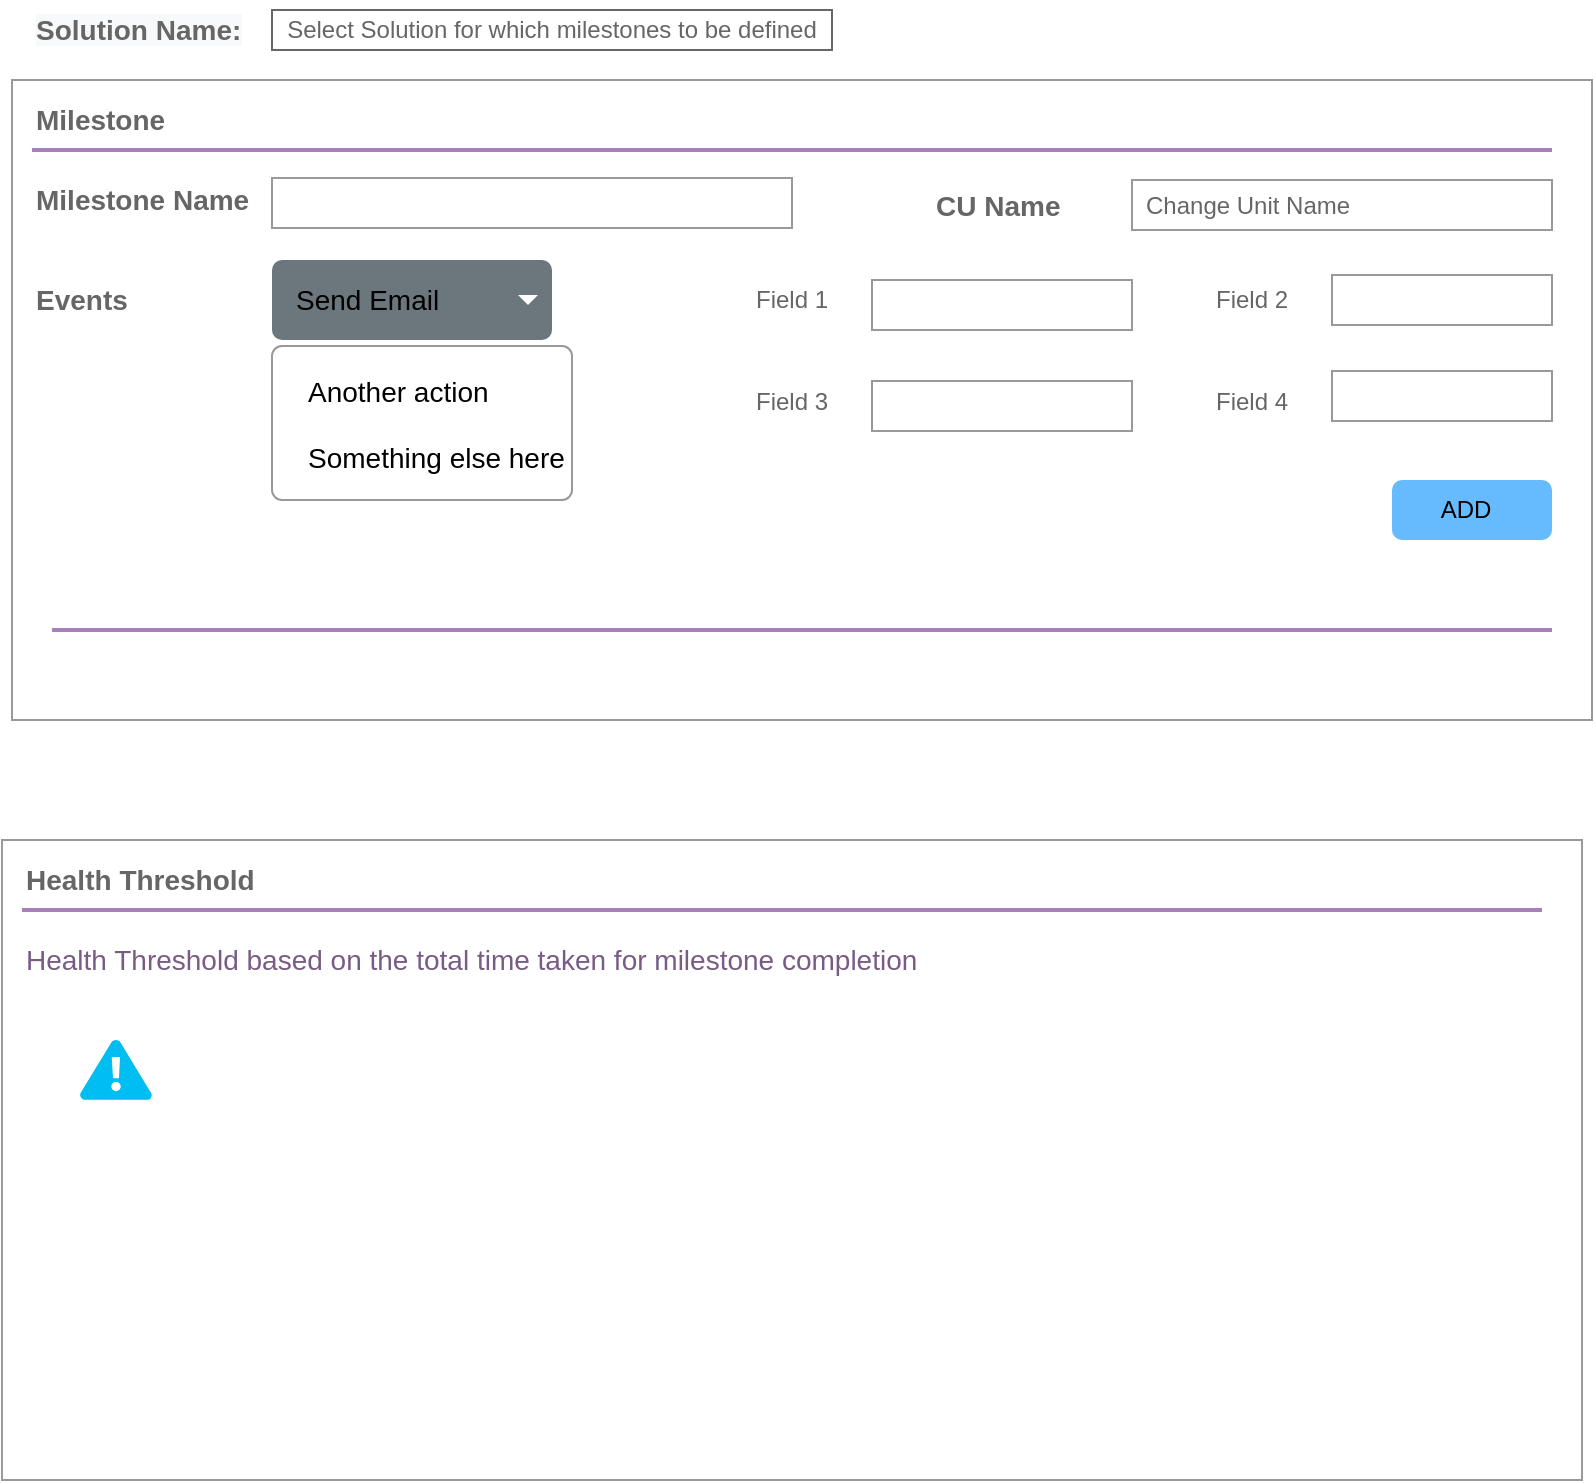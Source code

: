 <mxfile version="14.7.0" type="github">
  <diagram id="pC_4VXIbMaecKjLyn1Og" name="Page-1">
    <mxGraphModel dx="1355" dy="778" grid="1" gridSize="10" guides="1" tooltips="1" connect="1" arrows="1" fold="1" page="1" pageScale="1" pageWidth="827" pageHeight="1169" math="0" shadow="0">
      <root>
        <mxCell id="0" />
        <mxCell id="1" parent="0" />
        <mxCell id="5tk-defCkN5b4pZCAsEl-1" value="" style="strokeWidth=1;shadow=0;dashed=0;align=center;html=1;shape=mxgraph.mockup.forms.rrect;rSize=0;strokeColor=#999999;fillColor=#ffffff;container=0;" parent="1" vertex="1">
          <mxGeometry x="120" y="180" width="790" height="320" as="geometry" />
        </mxCell>
        <mxCell id="5tk-defCkN5b4pZCAsEl-31" value="Field 1" style="strokeWidth=1;shadow=0;dashed=0;align=center;html=1;shape=mxgraph.mockup.forms.anchor;fontSize=12;fontColor=#666666;align=left;resizeWidth=1;spacingLeft=0;" parent="1" vertex="1">
          <mxGeometry x="490" y="280" width="110" height="20" as="geometry" />
        </mxCell>
        <mxCell id="5tk-defCkN5b4pZCAsEl-56" value="Change Unit Name" style="strokeWidth=1;shadow=0;dashed=0;align=center;html=1;shape=mxgraph.mockup.forms.rrect;rSize=0;strokeColor=#999999;fontColor=#666666;align=left;spacingLeft=5;resizeWidth=1;" parent="1" vertex="1">
          <mxGeometry x="680" y="230" width="210" height="25" as="geometry" />
        </mxCell>
        <mxCell id="5tk-defCkN5b4pZCAsEl-2" value="&lt;b style=&quot;font-size: 14px;&quot;&gt;Milestone&lt;/b&gt;" style="strokeWidth=1;shadow=0;dashed=0;align=center;html=1;shape=mxgraph.mockup.forms.anchor;fontSize=14;fontColor=#666666;align=left;resizeWidth=1;spacingLeft=0;" parent="1" vertex="1">
          <mxGeometry x="120" y="180" width="345" height="20" as="geometry">
            <mxPoint x="10" y="10" as="offset" />
          </mxGeometry>
        </mxCell>
        <mxCell id="5tk-defCkN5b4pZCAsEl-3" value="" style="shape=line;strokeWidth=2;html=1;resizeWidth=1;strokeColor=#A680B8;" parent="1" vertex="1">
          <mxGeometry x="130" y="210" width="760" height="10" as="geometry">
            <mxPoint x="10" y="30" as="offset" />
          </mxGeometry>
        </mxCell>
        <mxCell id="5tk-defCkN5b4pZCAsEl-6" value="&lt;b style=&quot;font-size: 14px;&quot;&gt;Milestone Name&lt;/b&gt;" style="strokeWidth=1;shadow=0;dashed=0;align=center;html=1;shape=mxgraph.mockup.forms.anchor;fontSize=14;fontColor=#666666;align=left;resizeWidth=1;spacingLeft=0;" parent="1" vertex="1">
          <mxGeometry x="120" y="180" width="110" height="20" as="geometry">
            <mxPoint x="10" y="50" as="offset" />
          </mxGeometry>
        </mxCell>
        <mxCell id="5tk-defCkN5b4pZCAsEl-7" value="" style="strokeWidth=1;shadow=0;dashed=0;align=center;html=1;shape=mxgraph.mockup.forms.rrect;rSize=0;strokeColor=#999999;fontColor=#666666;align=left;spacingLeft=5;resizeWidth=1;" parent="1" vertex="1">
          <mxGeometry x="250" y="229" width="260" height="25" as="geometry">
            <mxPoint x="130" y="49" as="offset" />
          </mxGeometry>
        </mxCell>
        <mxCell id="5tk-defCkN5b4pZCAsEl-12" value="" style="strokeWidth=1;shadow=0;dashed=0;align=center;html=1;shape=mxgraph.mockup.forms.rrect;rSize=5;strokeColor=none;fontColor=#ffffff;fillColor=#66bbff;fontSize=16;fontStyle=1;" parent="1" vertex="1">
          <mxGeometry x="810" y="380" width="80" height="30" as="geometry">
            <mxPoint x="770" y="-130" as="offset" />
          </mxGeometry>
        </mxCell>
        <mxCell id="5tk-defCkN5b4pZCAsEl-24" value="Events" style="strokeWidth=1;shadow=0;dashed=0;align=center;html=1;shape=mxgraph.mockup.forms.anchor;fontSize=14;fontColor=#666666;align=left;resizeWidth=1;spacingLeft=0;fontStyle=1" parent="1" vertex="1">
          <mxGeometry x="130" y="280" width="110" height="20" as="geometry" />
        </mxCell>
        <mxCell id="5tk-defCkN5b4pZCAsEl-25" value="&lt;span style=&quot;color: rgb(0 , 0 , 0)&quot;&gt;Send Email&lt;/span&gt;" style="html=1;shadow=0;dashed=0;shape=mxgraph.bootstrap.rrect;rSize=5;strokeColor=none;strokeWidth=1;fillColor=#6C767D;fontColor=#ffffff;whiteSpace=wrap;align=left;verticalAlign=middle;fontStyle=0;fontSize=14;spacingLeft=10;" parent="1" vertex="1">
          <mxGeometry x="250" y="270" width="140" height="40" as="geometry" />
        </mxCell>
        <mxCell id="5tk-defCkN5b4pZCAsEl-26" value="" style="shape=triangle;direction=south;fillColor=#ffffff;strokeColor=none;perimeter=none;" parent="5tk-defCkN5b4pZCAsEl-25" vertex="1">
          <mxGeometry x="1" y="0.5" width="10" height="5" relative="1" as="geometry">
            <mxPoint x="-17" y="-2.5" as="offset" />
          </mxGeometry>
        </mxCell>
        <mxCell id="5tk-defCkN5b4pZCAsEl-27" value="" style="html=1;shadow=0;dashed=0;shape=mxgraph.bootstrap.rrect;rSize=5;fillColor=#ffffff;strokeColor=#999999;" parent="1" vertex="1">
          <mxGeometry x="250" y="313" width="150" height="77" as="geometry" />
        </mxCell>
        <mxCell id="5tk-defCkN5b4pZCAsEl-29" value="Another action" style="fillColor=none;strokeColor=none;align=left;spacing=20;fontSize=14;" parent="5tk-defCkN5b4pZCAsEl-27" vertex="1">
          <mxGeometry width="170" height="30" relative="1" as="geometry">
            <mxPoint x="-2" y="7" as="offset" />
          </mxGeometry>
        </mxCell>
        <mxCell id="5tk-defCkN5b4pZCAsEl-30" value="Something else here" style="fillColor=none;strokeColor=none;align=left;spacing=20;fontSize=14;" parent="5tk-defCkN5b4pZCAsEl-27" vertex="1">
          <mxGeometry width="170" height="30" relative="1" as="geometry">
            <mxPoint x="-2" y="40" as="offset" />
          </mxGeometry>
        </mxCell>
        <mxCell id="5tk-defCkN5b4pZCAsEl-48" value="" style="strokeWidth=1;shadow=0;dashed=0;align=center;html=1;shape=mxgraph.mockup.forms.rrect;rSize=0;strokeColor=#999999;fontColor=#666666;align=left;spacingLeft=5;resizeWidth=1;" parent="1" vertex="1">
          <mxGeometry x="550" y="280" width="130" height="25" as="geometry" />
        </mxCell>
        <mxCell id="5tk-defCkN5b4pZCAsEl-49" value="" style="strokeWidth=1;shadow=0;dashed=0;align=center;html=1;shape=mxgraph.mockup.forms.rrect;rSize=0;strokeColor=#999999;fontColor=#666666;align=left;spacingLeft=5;resizeWidth=1;" parent="1" vertex="1">
          <mxGeometry x="780" y="277.5" width="110" height="25" as="geometry" />
        </mxCell>
        <mxCell id="5tk-defCkN5b4pZCAsEl-50" value="Field 2" style="strokeWidth=1;shadow=0;dashed=0;align=center;html=1;shape=mxgraph.mockup.forms.anchor;fontSize=12;fontColor=#666666;align=left;resizeWidth=1;spacingLeft=0;" parent="1" vertex="1">
          <mxGeometry x="720" y="280" width="110" height="20" as="geometry" />
        </mxCell>
        <mxCell id="5tk-defCkN5b4pZCAsEl-51" value="" style="strokeWidth=1;shadow=0;dashed=0;align=center;html=1;shape=mxgraph.mockup.forms.rrect;rSize=0;strokeColor=#999999;fontColor=#666666;align=left;spacingLeft=5;resizeWidth=1;" parent="1" vertex="1">
          <mxGeometry x="550" y="330.5" width="130" height="25" as="geometry" />
        </mxCell>
        <mxCell id="5tk-defCkN5b4pZCAsEl-52" value="" style="strokeWidth=1;shadow=0;dashed=0;align=center;html=1;shape=mxgraph.mockup.forms.rrect;rSize=0;strokeColor=#999999;fontColor=#666666;align=left;spacingLeft=5;resizeWidth=1;" parent="1" vertex="1">
          <mxGeometry x="780" y="325.5" width="110" height="25" as="geometry" />
        </mxCell>
        <mxCell id="5tk-defCkN5b4pZCAsEl-53" value="Field 4" style="strokeWidth=1;shadow=0;dashed=0;align=center;html=1;shape=mxgraph.mockup.forms.anchor;fontSize=12;fontColor=#666666;align=left;resizeWidth=1;spacingLeft=0;" parent="1" vertex="1">
          <mxGeometry x="720" y="330.5" width="110" height="20" as="geometry" />
        </mxCell>
        <mxCell id="5tk-defCkN5b4pZCAsEl-54" value="Field 3" style="strokeWidth=1;shadow=0;dashed=0;align=center;html=1;shape=mxgraph.mockup.forms.anchor;fontSize=12;fontColor=#666666;align=left;resizeWidth=1;spacingLeft=0;" parent="1" vertex="1">
          <mxGeometry x="490" y="330.5" width="110" height="20" as="geometry" />
        </mxCell>
        <mxCell id="5tk-defCkN5b4pZCAsEl-55" value="&lt;b style=&quot;font-size: 14px&quot;&gt;CU Name&lt;/b&gt;" style="strokeWidth=1;shadow=0;dashed=0;align=center;html=1;shape=mxgraph.mockup.forms.anchor;fontSize=14;fontColor=#666666;align=left;resizeWidth=1;spacingLeft=0;" parent="1" vertex="1">
          <mxGeometry x="580" y="232.5" width="110" height="20" as="geometry" />
        </mxCell>
        <mxCell id="RL7jBhLI4f5cmUMzsP-X-1" value="ADD" style="text;html=1;strokeColor=none;fillColor=none;align=center;verticalAlign=middle;whiteSpace=wrap;rounded=0;" vertex="1" parent="1">
          <mxGeometry x="827" y="385" width="40" height="20" as="geometry" />
        </mxCell>
        <mxCell id="RL7jBhLI4f5cmUMzsP-X-2" value="" style="shape=line;strokeWidth=2;html=1;resizeWidth=1;strokeColor=#A680B8;" vertex="1" parent="1">
          <mxGeometry x="140" y="450" width="750" height="10" as="geometry">
            <mxPoint x="10" y="30" as="offset" />
          </mxGeometry>
        </mxCell>
        <mxCell id="RL7jBhLI4f5cmUMzsP-X-3" value="&lt;span style=&quot;color: rgb(102 , 102 , 102) ; text-align: left&quot;&gt;Select Solution for which milestones to be defined&lt;/span&gt;" style="text;html=1;fillColor=none;align=center;verticalAlign=middle;whiteSpace=wrap;rounded=0;strokeColor=#666666;" vertex="1" parent="1">
          <mxGeometry x="250" y="145" width="280" height="20" as="geometry" />
        </mxCell>
        <mxCell id="RL7jBhLI4f5cmUMzsP-X-4" value="&lt;meta charset=&quot;utf-8&quot;&gt;&lt;b style=&quot;color: rgb(102, 102, 102); font-family: helvetica; font-size: 14px; font-style: normal; letter-spacing: normal; text-align: left; text-indent: 0px; text-transform: none; word-spacing: 0px; background-color: rgb(248, 249, 250);&quot;&gt;Solution Name:&lt;/b&gt;" style="text;whiteSpace=wrap;html=1;" vertex="1" parent="1">
          <mxGeometry x="130" y="140" width="130" height="30" as="geometry" />
        </mxCell>
        <mxCell id="RL7jBhLI4f5cmUMzsP-X-5" value="" style="strokeWidth=1;shadow=0;dashed=0;align=center;html=1;shape=mxgraph.mockup.forms.rrect;rSize=0;strokeColor=#999999;fillColor=#ffffff;container=0;" vertex="1" parent="1">
          <mxGeometry x="115" y="560" width="790" height="320" as="geometry" />
        </mxCell>
        <mxCell id="RL7jBhLI4f5cmUMzsP-X-6" value="&lt;b style=&quot;font-size: 14px&quot;&gt;Health&amp;nbsp;&lt;/b&gt;&lt;b&gt;Threshold&lt;/b&gt;" style="strokeWidth=1;shadow=0;dashed=0;align=center;html=1;shape=mxgraph.mockup.forms.anchor;fontSize=14;fontColor=#666666;align=left;resizeWidth=1;spacingLeft=0;" vertex="1" parent="1">
          <mxGeometry x="115" y="560" width="345" height="20" as="geometry">
            <mxPoint x="10" y="10" as="offset" />
          </mxGeometry>
        </mxCell>
        <mxCell id="RL7jBhLI4f5cmUMzsP-X-7" value="" style="shape=line;strokeWidth=2;html=1;resizeWidth=1;strokeColor=#A680B8;" vertex="1" parent="1">
          <mxGeometry x="125" y="590" width="760" height="10" as="geometry">
            <mxPoint x="10" y="30" as="offset" />
          </mxGeometry>
        </mxCell>
        <mxCell id="RL7jBhLI4f5cmUMzsP-X-8" value="Health Threshold based on the total time taken for milestone completion" style="text;html=1;strokeColor=none;fillColor=none;align=left;verticalAlign=middle;whiteSpace=wrap;rounded=0;fontColor=#785C85;fontSize=14;" vertex="1" parent="1">
          <mxGeometry x="125" y="610" width="490" height="20" as="geometry" />
        </mxCell>
        <mxCell id="RL7jBhLI4f5cmUMzsP-X-12" value="" style="verticalLabelPosition=bottom;html=1;verticalAlign=top;align=center;strokeColor=none;fillColor=#00BEF2;shape=mxgraph.azure.azure_alert;fontSize=14;fontColor=#785C85;" vertex="1" parent="1">
          <mxGeometry x="154" y="660" width="36" height="30" as="geometry" />
        </mxCell>
        <mxCell id="RL7jBhLI4f5cmUMzsP-X-13" value="" style="shape=image;html=1;verticalAlign=top;verticalLabelPosition=bottom;labelBackgroundColor=#ffffff;imageAspect=0;aspect=fixed;image=https://cdn2.iconfinder.com/data/icons/freecns-cumulus/32/519791-101_Warning-128.png;fontSize=14;fontColor=#785C85;strokeColor=#666666;align=left;" vertex="1" parent="1">
          <mxGeometry x="155" y="710" width="40" height="40" as="geometry" />
        </mxCell>
        <mxCell id="RL7jBhLI4f5cmUMzsP-X-14" value="" style="shape=image;html=1;verticalAlign=top;verticalLabelPosition=bottom;labelBackgroundColor=#ffffff;imageAspect=0;aspect=fixed;image=https://cdn2.iconfinder.com/data/icons/circle-icons-1/64/caution-128.png;fontSize=14;fontColor=#785C85;strokeColor=#666666;align=left;" vertex="1" parent="1">
          <mxGeometry x="155" y="770" width="40" height="40" as="geometry" />
        </mxCell>
      </root>
    </mxGraphModel>
  </diagram>
</mxfile>
